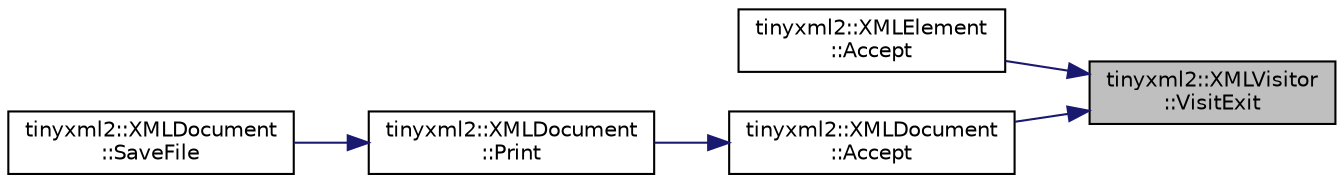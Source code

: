 digraph "tinyxml2::XMLVisitor::VisitExit"
{
 // LATEX_PDF_SIZE
  edge [fontname="Helvetica",fontsize="10",labelfontname="Helvetica",labelfontsize="10"];
  node [fontname="Helvetica",fontsize="10",shape=record];
  rankdir="RL";
  Node1 [label="tinyxml2::XMLVisitor\l::VisitExit",height=0.2,width=0.4,color="black", fillcolor="grey75", style="filled", fontcolor="black",tooltip="Visit a document."];
  Node1 -> Node2 [dir="back",color="midnightblue",fontsize="10",style="solid"];
  Node2 [label="tinyxml2::XMLElement\l::Accept",height=0.2,width=0.4,color="black", fillcolor="white", style="filled",URL="$classtinyxml2_1_1XMLElement.html#a9b2119831e8b85827d5d3e5076788e4a",tooltip=" "];
  Node1 -> Node3 [dir="back",color="midnightblue",fontsize="10",style="solid"];
  Node3 [label="tinyxml2::XMLDocument\l::Accept",height=0.2,width=0.4,color="black", fillcolor="white", style="filled",URL="$classtinyxml2_1_1XMLDocument.html#ab7be651917a35ab1ff0e4e6d4e565cdf",tooltip=" "];
  Node3 -> Node4 [dir="back",color="midnightblue",fontsize="10",style="solid"];
  Node4 [label="tinyxml2::XMLDocument\l::Print",height=0.2,width=0.4,color="black", fillcolor="white", style="filled",URL="$classtinyxml2_1_1XMLDocument.html#a867cf5fa3e3ff6ae4847a8b7ee8ec083",tooltip=" "];
  Node4 -> Node5 [dir="back",color="midnightblue",fontsize="10",style="solid"];
  Node5 [label="tinyxml2::XMLDocument\l::SaveFile",height=0.2,width=0.4,color="black", fillcolor="white", style="filled",URL="$classtinyxml2_1_1XMLDocument.html#a8b95779479a0035acc67b3a61dfe1b74",tooltip=" "];
}
